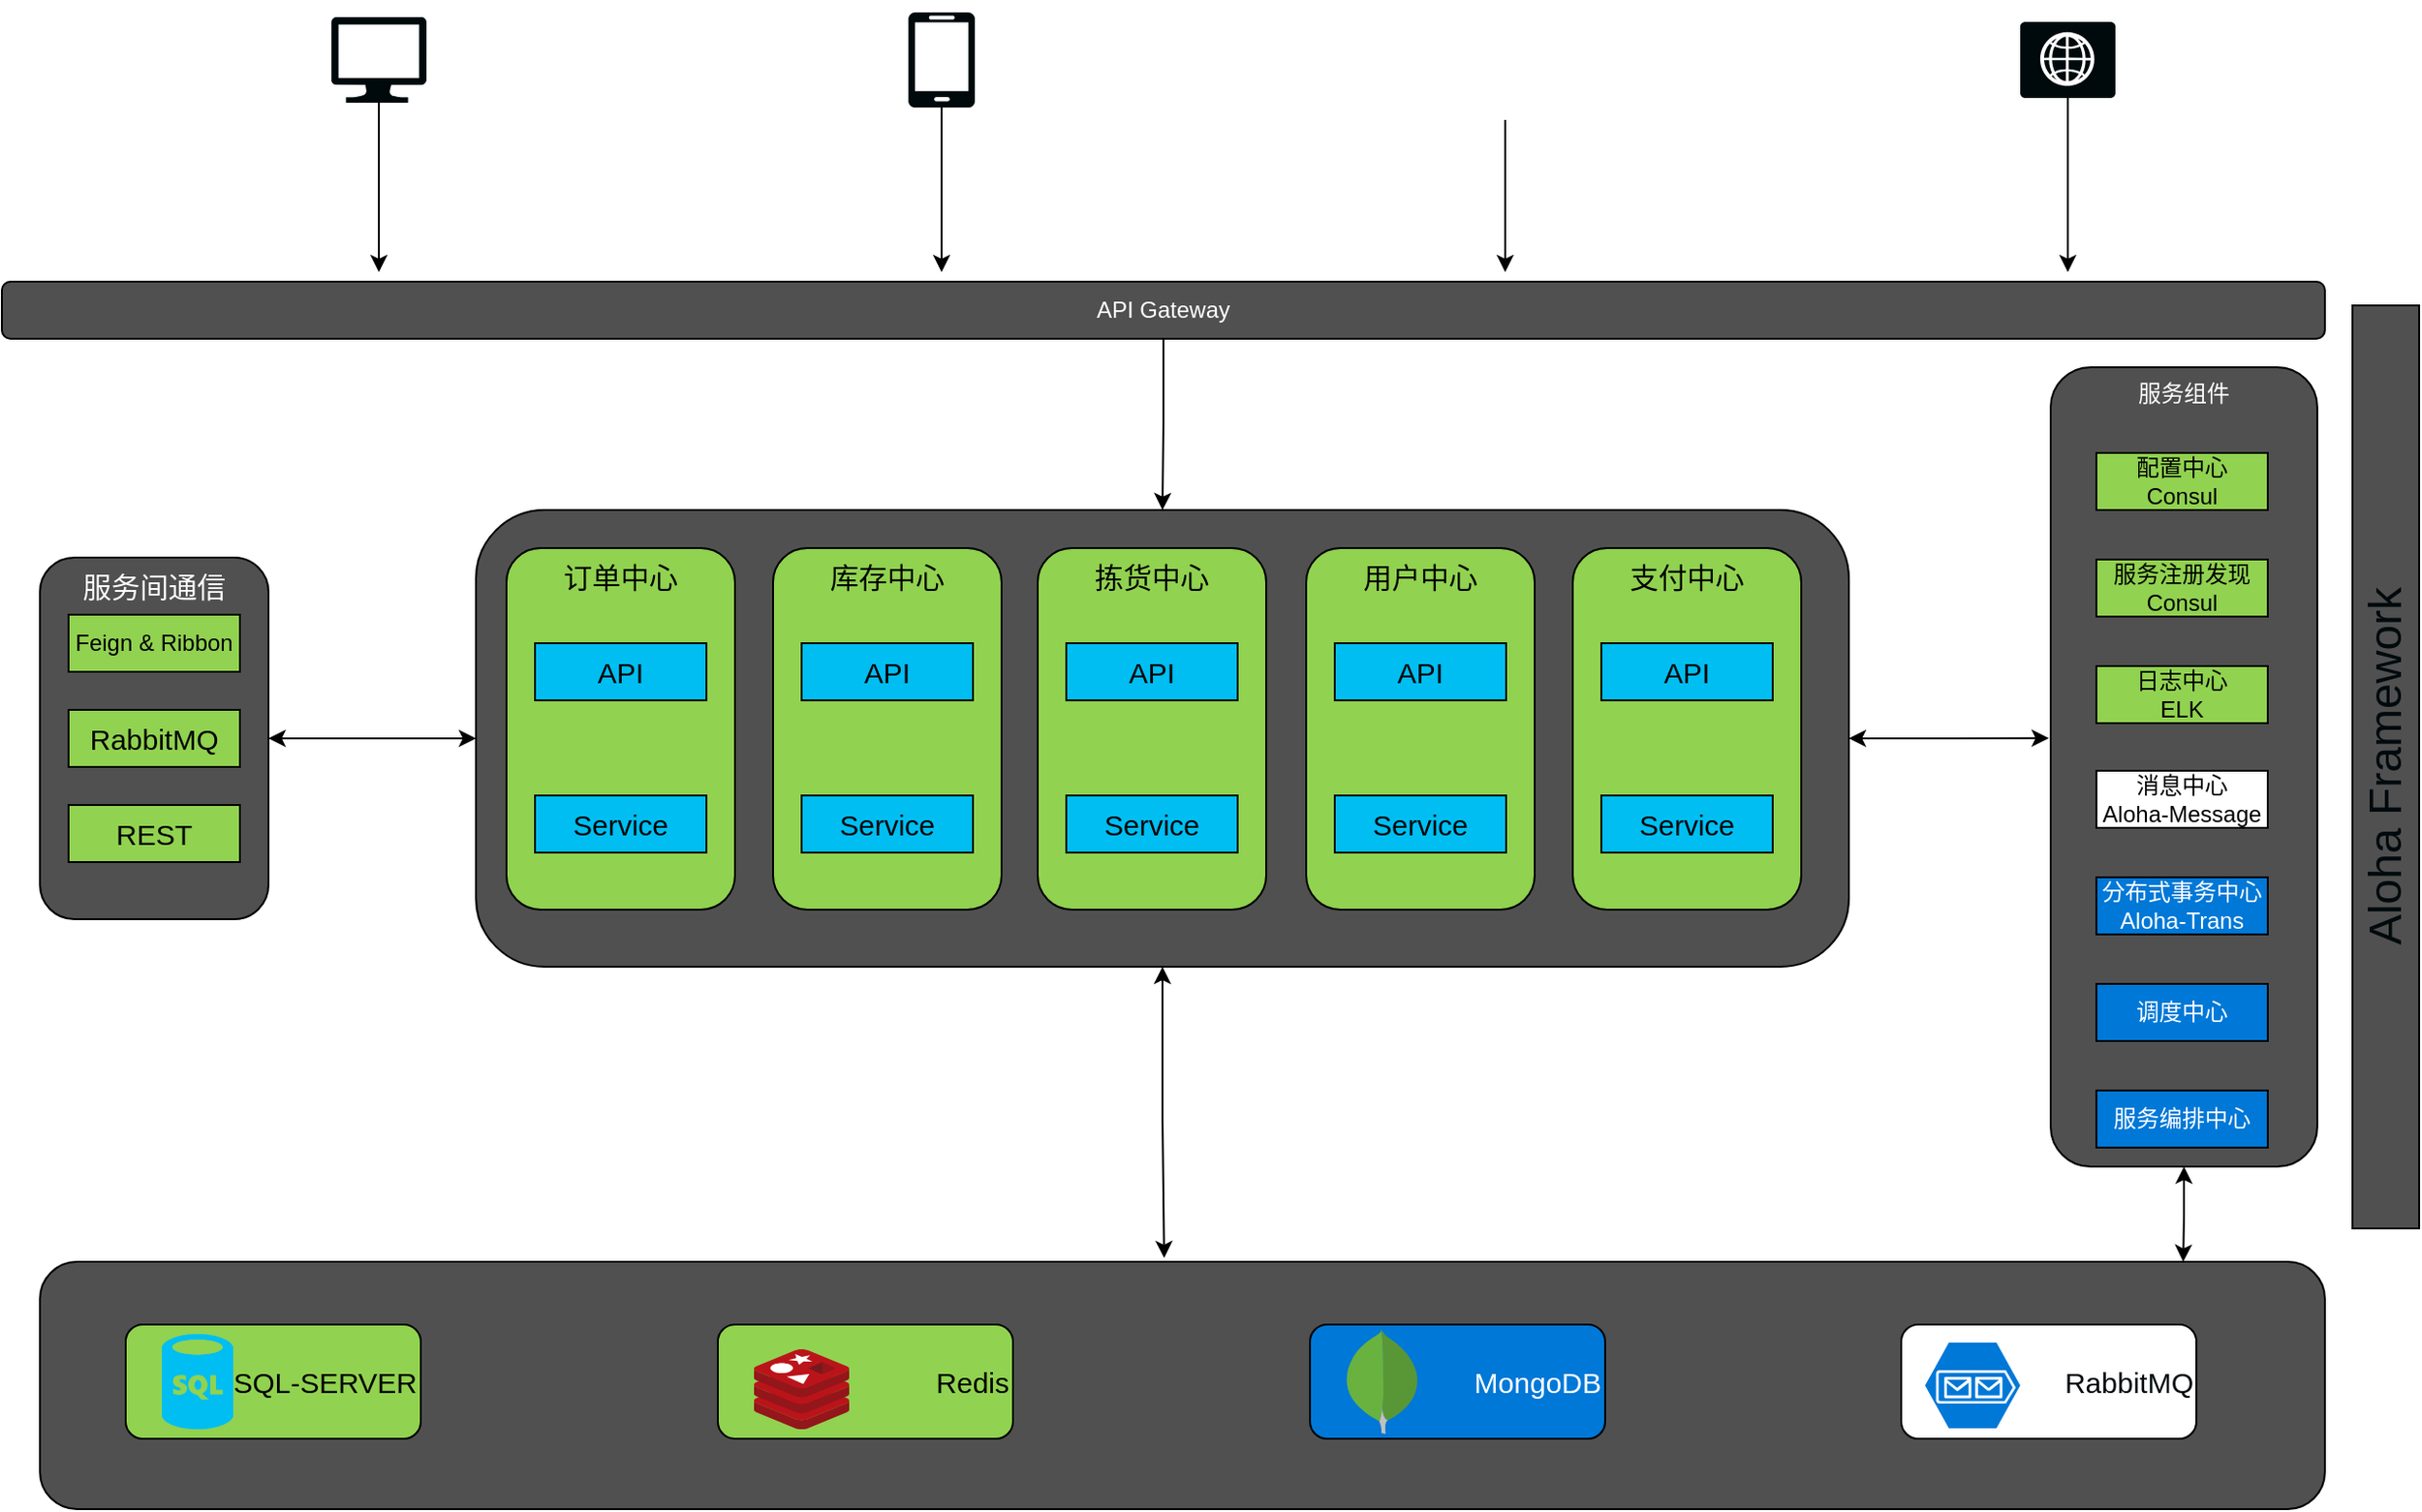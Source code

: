 <mxfile version="10.6.3" type="github"><diagram id="vjZcnNhIRQ-DqEdGVBbq" name="Page-1"><mxGraphModel dx="1991" dy="1021" grid="1" gridSize="10" guides="1" tooltips="1" connect="1" arrows="1" fold="1" page="1" pageScale="1" pageWidth="850" pageHeight="1100" math="0" shadow="0"><root><mxCell id="0"/><mxCell id="1" parent="0"/><mxCell id="BeCCPYZEJHWpCmHRxL4g-48" style="edgeStyle=orthogonalEdgeStyle;rounded=0;orthogonalLoop=1;jettySize=auto;html=1;entryX=1;entryY=0.5;entryDx=0;entryDy=0;startArrow=classic;startFill=1;fontSize=15;" parent="1" source="BeCCPYZEJHWpCmHRxL4g-45" target="BeCCPYZEJHWpCmHRxL4g-16" edge="1"><mxGeometry relative="1" as="geometry"/></mxCell><mxCell id="BeCCPYZEJHWpCmHRxL4g-62" style="edgeStyle=orthogonalEdgeStyle;rounded=0;orthogonalLoop=1;jettySize=auto;html=1;entryX=-0.007;entryY=0.464;entryDx=0;entryDy=0;entryPerimeter=0;startArrow=classic;startFill=1;" parent="1" source="BeCCPYZEJHWpCmHRxL4g-45" target="BeCCPYZEJHWpCmHRxL4g-42" edge="1"><mxGeometry relative="1" as="geometry"/></mxCell><mxCell id="BeCCPYZEJHWpCmHRxL4g-75" style="edgeStyle=orthogonalEdgeStyle;rounded=0;orthogonalLoop=1;jettySize=auto;html=1;entryX=0.492;entryY=-0.015;entryDx=0;entryDy=0;entryPerimeter=0;startArrow=classic;startFill=1;fontSize=15;" parent="1" source="BeCCPYZEJHWpCmHRxL4g-45" target="BeCCPYZEJHWpCmHRxL4g-63" edge="1"><mxGeometry relative="1" as="geometry"/></mxCell><mxCell id="BeCCPYZEJHWpCmHRxL4g-45" value="" style="rounded=1;whiteSpace=wrap;html=1;fillColor=#505050;fontColor=#FFFFFF;fontSize=15;" parent="1" vertex="1"><mxGeometry x="289" y="345" width="721" height="240" as="geometry"/></mxCell><mxCell id="BeCCPYZEJHWpCmHRxL4g-50" style="edgeStyle=orthogonalEdgeStyle;rounded=0;orthogonalLoop=1;jettySize=auto;html=1;startArrow=none;startFill=0;" parent="1" source="BeCCPYZEJHWpCmHRxL4g-3" edge="1"><mxGeometry relative="1" as="geometry"><mxPoint x="238" y="220" as="targetPoint"/></mxGeometry></mxCell><mxCell id="BeCCPYZEJHWpCmHRxL4g-3" value="" style="verticalLabelPosition=bottom;html=1;verticalAlign=top;align=center;strokeColor=none;fillColor=#000A0D;shape=mxgraph.azure.computer;shadow=0;" parent="1" vertex="1"><mxGeometry x="213" y="86" width="50" height="45" as="geometry"/></mxCell><mxCell id="BeCCPYZEJHWpCmHRxL4g-51" style="edgeStyle=orthogonalEdgeStyle;rounded=0;orthogonalLoop=1;jettySize=auto;html=1;startArrow=none;startFill=0;" parent="1" source="BeCCPYZEJHWpCmHRxL4g-4" edge="1"><mxGeometry relative="1" as="geometry"><mxPoint x="533.5" y="220" as="targetPoint"/></mxGeometry></mxCell><mxCell id="BeCCPYZEJHWpCmHRxL4g-4" value="" style="verticalLabelPosition=bottom;html=1;verticalAlign=top;align=center;strokeColor=none;fillColor=#000A0D;shape=mxgraph.azure.mobile;shadow=0;" parent="1" vertex="1"><mxGeometry x="516" y="83.5" width="35" height="50" as="geometry"/></mxCell><mxCell id="BeCCPYZEJHWpCmHRxL4g-55" style="edgeStyle=orthogonalEdgeStyle;rounded=0;orthogonalLoop=1;jettySize=auto;html=1;startArrow=none;startFill=0;" parent="1" source="BeCCPYZEJHWpCmHRxL4g-7" edge="1"><mxGeometry relative="1" as="geometry"><mxPoint x="829.5" y="220" as="targetPoint"/></mxGeometry></mxCell><mxCell id="BeCCPYZEJHWpCmHRxL4g-7" value="" style="shape=image;html=1;verticalAlign=top;verticalLabelPosition=bottom;labelBackgroundColor=#ffffff;imageAspect=0;aspect=fixed;image=https://cdn0.iconfinder.com/data/icons/picons-social/57/66-wechat-128.png;shadow=0;" parent="1" vertex="1"><mxGeometry x="798" y="77" width="63" height="63" as="geometry"/></mxCell><mxCell id="BeCCPYZEJHWpCmHRxL4g-54" style="edgeStyle=orthogonalEdgeStyle;rounded=0;orthogonalLoop=1;jettySize=auto;html=1;startArrow=none;startFill=0;" parent="1" source="BeCCPYZEJHWpCmHRxL4g-9" edge="1"><mxGeometry relative="1" as="geometry"><mxPoint x="1125" y="220" as="targetPoint"/></mxGeometry></mxCell><mxCell id="BeCCPYZEJHWpCmHRxL4g-9" value="" style="verticalLabelPosition=bottom;html=1;verticalAlign=top;align=center;strokeColor=none;fillColor=#000A0D;shape=mxgraph.azure.web_role;shadow=0;" parent="1" vertex="1"><mxGeometry x="1100" y="88.5" width="50" height="40" as="geometry"/></mxCell><mxCell id="BeCCPYZEJHWpCmHRxL4g-56" style="edgeStyle=orthogonalEdgeStyle;rounded=0;orthogonalLoop=1;jettySize=auto;html=1;startArrow=none;startFill=0;" parent="1" source="BeCCPYZEJHWpCmHRxL4g-10" target="BeCCPYZEJHWpCmHRxL4g-45" edge="1"><mxGeometry relative="1" as="geometry"/></mxCell><mxCell id="BeCCPYZEJHWpCmHRxL4g-10" value="API Gateway" style="rounded=1;whiteSpace=wrap;html=1;fillColor=#505050;fontColor=#FFFFFF;" parent="1" vertex="1"><mxGeometry x="40" y="225" width="1220" height="30" as="geometry"/></mxCell><mxCell id="BeCCPYZEJHWpCmHRxL4g-16" value="服务间通信" style="rounded=1;whiteSpace=wrap;html=1;fillColor=#505050;horizontal=1;verticalAlign=top;fontColor=#FFFFFF;fontSize=15;" parent="1" vertex="1"><mxGeometry x="60" y="370" width="120" height="190" as="geometry"/></mxCell><mxCell id="BeCCPYZEJHWpCmHRxL4g-17" value="Feign &amp;amp; Ribbon" style="rounded=0;whiteSpace=wrap;html=1;fillColor=#91D250;fontSize=12;" parent="1" vertex="1"><mxGeometry x="75" y="400" width="90" height="30" as="geometry"/></mxCell><mxCell id="BeCCPYZEJHWpCmHRxL4g-18" value="RabbitMQ" style="rounded=0;whiteSpace=wrap;html=1;fillColor=#91D250;fontSize=15;" parent="1" vertex="1"><mxGeometry x="75" y="450" width="90" height="30" as="geometry"/></mxCell><mxCell id="BeCCPYZEJHWpCmHRxL4g-19" value="REST" style="rounded=0;whiteSpace=wrap;html=1;fillColor=#91D250;fontSize=15;" parent="1" vertex="1"><mxGeometry x="75" y="500" width="90" height="30" as="geometry"/></mxCell><mxCell id="BeCCPYZEJHWpCmHRxL4g-20" value="订单中心" style="rounded=1;whiteSpace=wrap;html=1;fillColor=#91D250;horizontal=1;verticalAlign=top;fontSize=15;" parent="1" vertex="1"><mxGeometry x="305" y="365" width="120" height="190" as="geometry"/></mxCell><mxCell id="BeCCPYZEJHWpCmHRxL4g-21" value="API" style="rounded=0;whiteSpace=wrap;html=1;fillColor=#00BEF2;fontSize=15;" parent="1" vertex="1"><mxGeometry x="320" y="415" width="90" height="30" as="geometry"/></mxCell><mxCell id="BeCCPYZEJHWpCmHRxL4g-22" value="Service" style="rounded=0;whiteSpace=wrap;html=1;fillColor=#00BEF2;fontSize=15;" parent="1" vertex="1"><mxGeometry x="320" y="495" width="90" height="30" as="geometry"/></mxCell><mxCell id="BeCCPYZEJHWpCmHRxL4g-26" value="库存中心" style="rounded=1;whiteSpace=wrap;html=1;fillColor=#91D250;horizontal=1;verticalAlign=top;fontSize=15;" parent="1" vertex="1"><mxGeometry x="445" y="365" width="120" height="190" as="geometry"/></mxCell><mxCell id="BeCCPYZEJHWpCmHRxL4g-27" value="API" style="rounded=0;whiteSpace=wrap;html=1;fillColor=#00BEF2;fontSize=15;" parent="1" vertex="1"><mxGeometry x="460" y="415" width="90" height="30" as="geometry"/></mxCell><mxCell id="BeCCPYZEJHWpCmHRxL4g-28" value="Service" style="rounded=0;whiteSpace=wrap;html=1;fillColor=#00BEF2;fontSize=15;" parent="1" vertex="1"><mxGeometry x="460" y="495" width="90" height="30" as="geometry"/></mxCell><mxCell id="BeCCPYZEJHWpCmHRxL4g-29" value="拣货中心" style="rounded=1;whiteSpace=wrap;html=1;fillColor=#91D250;horizontal=1;verticalAlign=top;fontSize=15;" parent="1" vertex="1"><mxGeometry x="584" y="365" width="120" height="190" as="geometry"/></mxCell><mxCell id="BeCCPYZEJHWpCmHRxL4g-30" value="API" style="rounded=0;whiteSpace=wrap;html=1;fillColor=#00BEF2;fontSize=15;" parent="1" vertex="1"><mxGeometry x="599" y="415" width="90" height="30" as="geometry"/></mxCell><mxCell id="BeCCPYZEJHWpCmHRxL4g-31" value="Service" style="rounded=0;whiteSpace=wrap;html=1;fillColor=#00BEF2;fontSize=15;" parent="1" vertex="1"><mxGeometry x="599" y="495" width="90" height="30" as="geometry"/></mxCell><mxCell id="BeCCPYZEJHWpCmHRxL4g-32" value="用户中心" style="rounded=1;whiteSpace=wrap;html=1;fillColor=#91D250;horizontal=1;verticalAlign=top;fontSize=15;" parent="1" vertex="1"><mxGeometry x="725" y="365" width="120" height="190" as="geometry"/></mxCell><mxCell id="BeCCPYZEJHWpCmHRxL4g-33" value="API" style="rounded=0;whiteSpace=wrap;html=1;fillColor=#00BEF2;fontSize=15;" parent="1" vertex="1"><mxGeometry x="740" y="415" width="90" height="30" as="geometry"/></mxCell><mxCell id="BeCCPYZEJHWpCmHRxL4g-34" value="Service" style="rounded=0;whiteSpace=wrap;html=1;fillColor=#00BEF2;fontSize=15;" parent="1" vertex="1"><mxGeometry x="740" y="495" width="90" height="30" as="geometry"/></mxCell><mxCell id="BeCCPYZEJHWpCmHRxL4g-35" value="支付中心" style="rounded=1;whiteSpace=wrap;html=1;fillColor=#91D250;horizontal=1;verticalAlign=top;fontSize=15;" parent="1" vertex="1"><mxGeometry x="865" y="365" width="120" height="190" as="geometry"/></mxCell><mxCell id="BeCCPYZEJHWpCmHRxL4g-36" value="API" style="rounded=0;whiteSpace=wrap;html=1;fillColor=#00BEF2;fontSize=15;" parent="1" vertex="1"><mxGeometry x="880" y="415" width="90" height="30" as="geometry"/></mxCell><mxCell id="BeCCPYZEJHWpCmHRxL4g-37" value="Service" style="rounded=0;whiteSpace=wrap;html=1;fillColor=#00BEF2;fontSize=15;" parent="1" vertex="1"><mxGeometry x="880" y="495" width="90" height="30" as="geometry"/></mxCell><mxCell id="BeCCPYZEJHWpCmHRxL4g-74" style="edgeStyle=orthogonalEdgeStyle;rounded=0;orthogonalLoop=1;jettySize=auto;html=1;entryX=0.938;entryY=0;entryDx=0;entryDy=0;entryPerimeter=0;startArrow=classic;startFill=1;" parent="1" source="BeCCPYZEJHWpCmHRxL4g-42" target="BeCCPYZEJHWpCmHRxL4g-63" edge="1"><mxGeometry relative="1" as="geometry"/></mxCell><mxCell id="BeCCPYZEJHWpCmHRxL4g-42" value="服务组件" style="rounded=1;whiteSpace=wrap;html=1;fillColor=#505050;horizontal=1;verticalAlign=top;fontColor=#FFFFFF;" parent="1" vertex="1"><mxGeometry x="1116" y="270" width="140" height="420" as="geometry"/></mxCell><mxCell id="BeCCPYZEJHWpCmHRxL4g-43" value="配置中心&lt;br&gt;Consul" style="rounded=0;whiteSpace=wrap;html=1;fillColor=#91D250;" parent="1" vertex="1"><mxGeometry x="1140" y="315" width="90" height="30" as="geometry"/></mxCell><mxCell id="BeCCPYZEJHWpCmHRxL4g-44" value="服务注册发现&lt;br&gt;Consul&lt;br&gt;" style="rounded=0;whiteSpace=wrap;html=1;fillColor=#91D250;" parent="1" vertex="1"><mxGeometry x="1140" y="371" width="90" height="30" as="geometry"/></mxCell><mxCell id="BeCCPYZEJHWpCmHRxL4g-57" value="日志中心&lt;br&gt;ELK&lt;br&gt;" style="rounded=0;whiteSpace=wrap;html=1;fillColor=#91D250;" parent="1" vertex="1"><mxGeometry x="1140" y="427" width="90" height="30" as="geometry"/></mxCell><mxCell id="BeCCPYZEJHWpCmHRxL4g-58" value="消息中心&lt;br&gt;Aloha-Message&lt;br&gt;" style="rounded=0;whiteSpace=wrap;html=1;fillColor=#FFFFFF;" parent="1" vertex="1"><mxGeometry x="1140" y="482" width="90" height="30" as="geometry"/></mxCell><mxCell id="BeCCPYZEJHWpCmHRxL4g-59" value="分布式事务中心&lt;br&gt;Aloha-Trans&lt;br&gt;" style="rounded=0;whiteSpace=wrap;html=1;fillColor=#0078D7;fontColor=#FFFFFF;" parent="1" vertex="1"><mxGeometry x="1140" y="538" width="90" height="30" as="geometry"/></mxCell><mxCell id="BeCCPYZEJHWpCmHRxL4g-60" value="调度中心" style="rounded=0;whiteSpace=wrap;html=1;fillColor=#0078D7;fontColor=#FFFFFF;" parent="1" vertex="1"><mxGeometry x="1140" y="594" width="90" height="30" as="geometry"/></mxCell><mxCell id="BeCCPYZEJHWpCmHRxL4g-61" value="服务编排中心" style="rounded=0;whiteSpace=wrap;html=1;fillColor=#0078D7;fontColor=#FFFFFF;" parent="1" vertex="1"><mxGeometry x="1140" y="650" width="90" height="30" as="geometry"/></mxCell><mxCell id="BeCCPYZEJHWpCmHRxL4g-63" value="" style="rounded=1;whiteSpace=wrap;html=1;shadow=0;fillColor=#505050;fontColor=#FFFFFF;" parent="1" vertex="1"><mxGeometry x="60" y="740" width="1200" height="130" as="geometry"/></mxCell><mxCell id="BeCCPYZEJHWpCmHRxL4g-64" value="SQL-SERVER" style="rounded=1;whiteSpace=wrap;html=1;shadow=0;fillColor=#91D250;align=right;fontSize=15;" parent="1" vertex="1"><mxGeometry x="105" y="773" width="155" height="60" as="geometry"/></mxCell><mxCell id="BeCCPYZEJHWpCmHRxL4g-65" value="" style="verticalLabelPosition=bottom;html=1;verticalAlign=top;align=center;strokeColor=none;fillColor=#00BEF2;shape=mxgraph.azure.sql_database;shadow=0;fontSize=15;" parent="1" vertex="1"><mxGeometry x="124" y="778" width="37.5" height="50" as="geometry"/></mxCell><mxCell id="BeCCPYZEJHWpCmHRxL4g-66" value="Redis" style="rounded=1;whiteSpace=wrap;html=1;shadow=0;fillColor=#91D250;align=right;labelPosition=center;verticalLabelPosition=middle;verticalAlign=middle;fontSize=15;" parent="1" vertex="1"><mxGeometry x="416" y="773" width="155" height="60" as="geometry"/></mxCell><mxCell id="BeCCPYZEJHWpCmHRxL4g-67" value="MongoDB" style="rounded=1;whiteSpace=wrap;html=1;shadow=0;fillColor=#0078D7;align=right;fontColor=#FFFFFF;fontSize=15;" parent="1" vertex="1"><mxGeometry x="727" y="773" width="155" height="60" as="geometry"/></mxCell><mxCell id="BeCCPYZEJHWpCmHRxL4g-68" value="RabbitMQ" style="rounded=1;whiteSpace=wrap;html=1;shadow=0;fillColor=#FFFFFF;align=right;fontColor=#000A0D;fontSize=15;" parent="1" vertex="1"><mxGeometry x="1037.5" y="773" width="155" height="60" as="geometry"/></mxCell><mxCell id="BeCCPYZEJHWpCmHRxL4g-70" value="" style="aspect=fixed;html=1;perimeter=none;align=center;shadow=0;dashed=0;image;fontSize=15;image=img/lib/mscae/Cache_Redis_Product.svg;fillColor=#FFFFFF;" parent="1" vertex="1"><mxGeometry x="435" y="786" width="50" height="42" as="geometry"/></mxCell><mxCell id="BeCCPYZEJHWpCmHRxL4g-71" value="" style="dashed=0;outlineConnect=0;html=1;align=center;labelPosition=center;verticalLabelPosition=bottom;verticalAlign=top;shape=mxgraph.weblogos.mongodb;shadow=0;fillColor=#FFFFFF;fontSize=15;" parent="1" vertex="1"><mxGeometry x="745" y="775.5" width="40" height="55" as="geometry"/></mxCell><mxCell id="BeCCPYZEJHWpCmHRxL4g-73" value="" style="verticalLabelPosition=bottom;html=1;verticalAlign=top;align=center;strokeColor=none;fillColor=#0078D7;shape=mxgraph.azure.storage_queue;shadow=0;" parent="1" vertex="1"><mxGeometry x="1050" y="782.5" width="50" height="45" as="geometry"/></mxCell><mxCell id="FWuMYefMqymf54rjlHTp-2" value="Aloha Framework" style="rounded=0;whiteSpace=wrap;html=1;shadow=0;fillColor=#505050;fontSize=24;fontColor=#000A0D;align=center;horizontal=0;verticalAlign=middle;" vertex="1" parent="1"><mxGeometry x="1274.5" y="237.5" width="35" height="485" as="geometry"/></mxCell></root></mxGraphModel></diagram></mxfile>